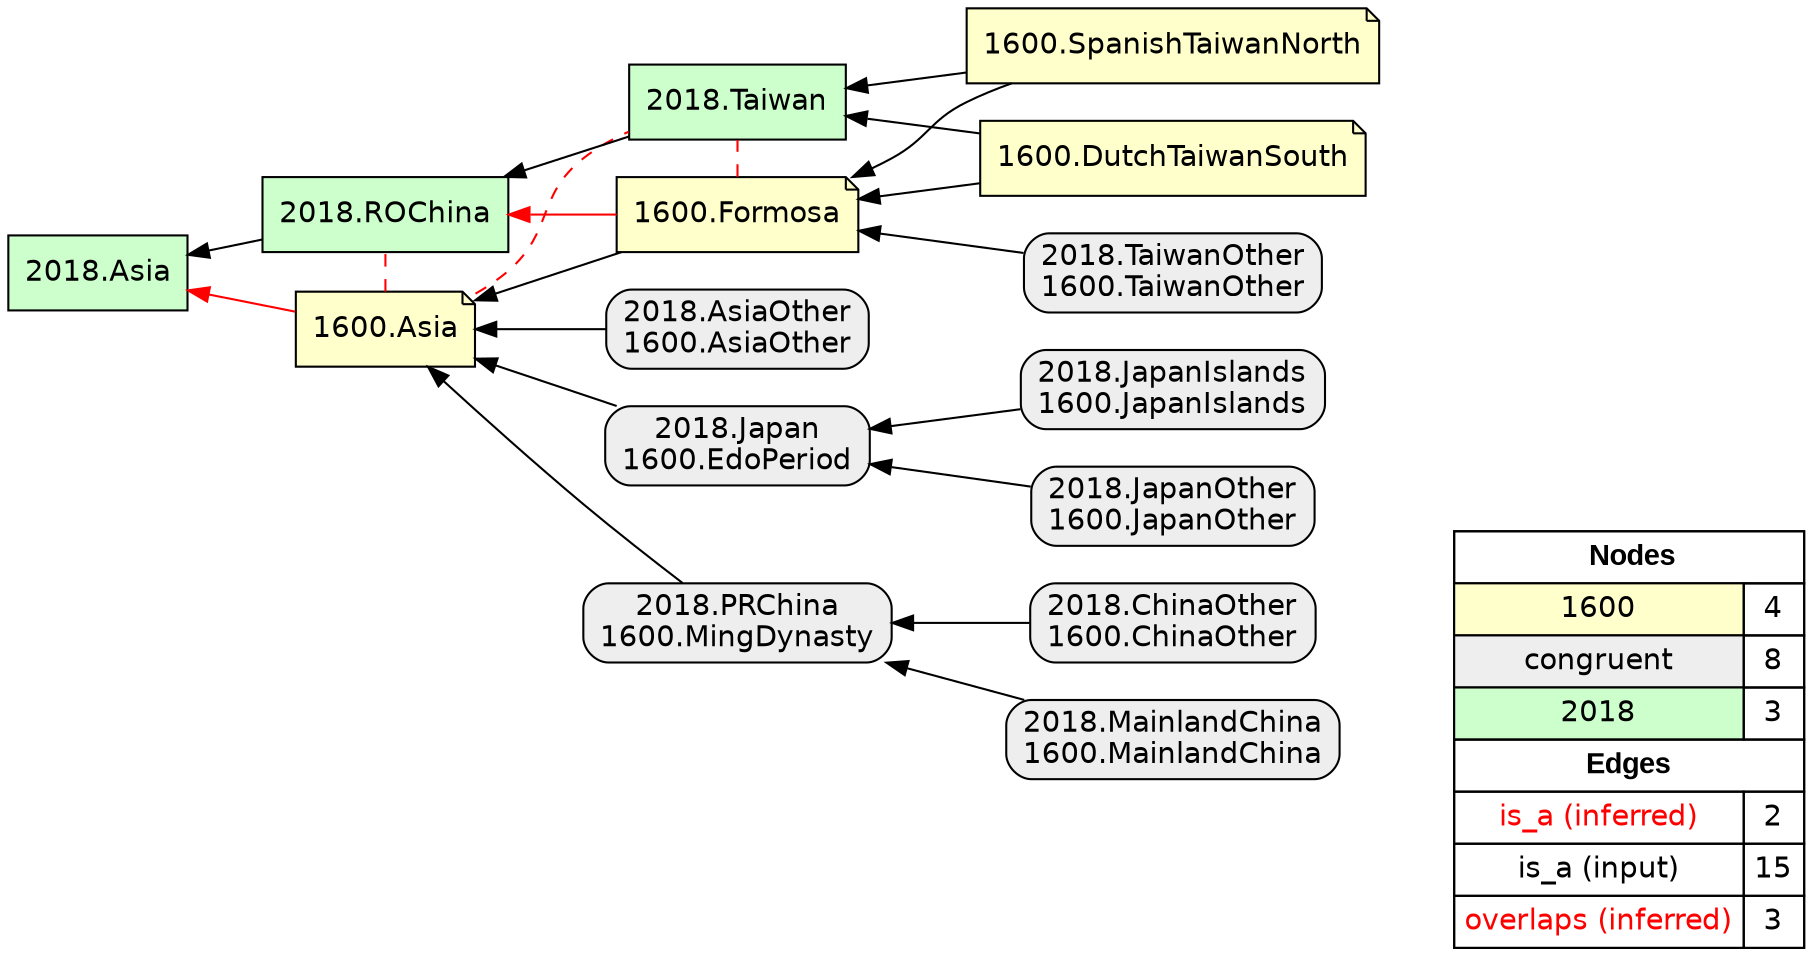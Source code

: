 digraph{
rankdir=RL
node[shape=note style=filled fillcolor="#FFFFCC" fontname="helvetica"] 
"1600.Asia"
"1600.Formosa"
"1600.DutchTaiwanSouth"
"1600.SpanishTaiwanNorth"
node[shape=box style="filled,rounded" fillcolor="#EEEEEE" fontname="helvetica"] 
"2018.MainlandChina\n1600.MainlandChina"
"2018.JapanOther\n1600.JapanOther"
"2018.ChinaOther\n1600.ChinaOther"
"2018.AsiaOther\n1600.AsiaOther"
"2018.TaiwanOther\n1600.TaiwanOther"
"2018.Japan\n1600.EdoPeriod"
"2018.JapanIslands\n1600.JapanIslands"
"2018.PRChina\n1600.MingDynasty"
node[shape=box style=filled fillcolor="#CCFFCC" fontname="helvetica"] 
"2018.ROChina"
"2018.Asia"
"2018.Taiwan"
edge[arrowhead=normal style=solid color="#FF0000" constraint=true penwidth=1]
"1600.Formosa" -> "2018.ROChina"
"1600.Asia" -> "2018.Asia"
edge[arrowhead=normal style=solid color="#000000" constraint=true penwidth=1]
"2018.Taiwan" -> "2018.ROChina"
"2018.ROChina" -> "2018.Asia"
"2018.ChinaOther\n1600.ChinaOther" -> "2018.PRChina\n1600.MingDynasty"
"2018.MainlandChina\n1600.MainlandChina" -> "2018.PRChina\n1600.MingDynasty"
"2018.JapanIslands\n1600.JapanIslands" -> "2018.Japan\n1600.EdoPeriod"
"1600.SpanishTaiwanNorth" -> "1600.Formosa"
"1600.DutchTaiwanSouth" -> "2018.Taiwan"
"2018.TaiwanOther\n1600.TaiwanOther" -> "1600.Formosa"
"2018.Japan\n1600.EdoPeriod" -> "1600.Asia"
"1600.DutchTaiwanSouth" -> "1600.Formosa"
"1600.SpanishTaiwanNorth" -> "2018.Taiwan"
"1600.Formosa" -> "1600.Asia"
"2018.JapanOther\n1600.JapanOther" -> "2018.Japan\n1600.EdoPeriod"
"2018.AsiaOther\n1600.AsiaOther" -> "1600.Asia"
"2018.PRChina\n1600.MingDynasty" -> "1600.Asia"
edge[arrowhead=normal style=dotted color="#000000" constraint=true penwidth=1]
edge[arrowhead=none style=dashed color="#FF0000" constraint=false penwidth=1]
"1600.Asia" -> "2018.ROChina"
"1600.Asia" -> "2018.Taiwan"
"1600.Formosa" -> "2018.Taiwan"
node[shape=box] 
{rank=source Legend [fillcolor= white margin=0 label=< 
 <TABLE BORDER="0" CELLBORDER="1" CELLSPACING="0" CELLPADDING="4"> 
<TR> <TD COLSPAN="2"><font face="Arial Black"> Nodes</font></TD> </TR> 
<TR> 
 <TD bgcolor="#FFFFCC" fontname="helvetica">1600</TD> 
 <TD>4</TD> 
 </TR> 
<TR> 
 <TD bgcolor="#EEEEEE" fontname="helvetica">congruent</TD> 
 <TD>8</TD> 
 </TR> 
<TR> 
 <TD bgcolor="#CCFFCC" fontname="helvetica">2018</TD> 
 <TD>3</TD> 
 </TR> 
<TR> <TD COLSPAN="2"><font face = "Arial Black"> Edges </font></TD> </TR> 
<TR> 
 <TD><font color ="#FF0000">is_a (inferred)</font></TD><TD>2</TD>
</TR>
<TR> 
 <TD><font color ="#000000">is_a (input)</font></TD><TD>15</TD>
</TR>
<TR> 
 <TD><font color ="#FF0000">overlaps (inferred)</font></TD><TD>3</TD>
</TR>
</TABLE> 
 >] } 
}
